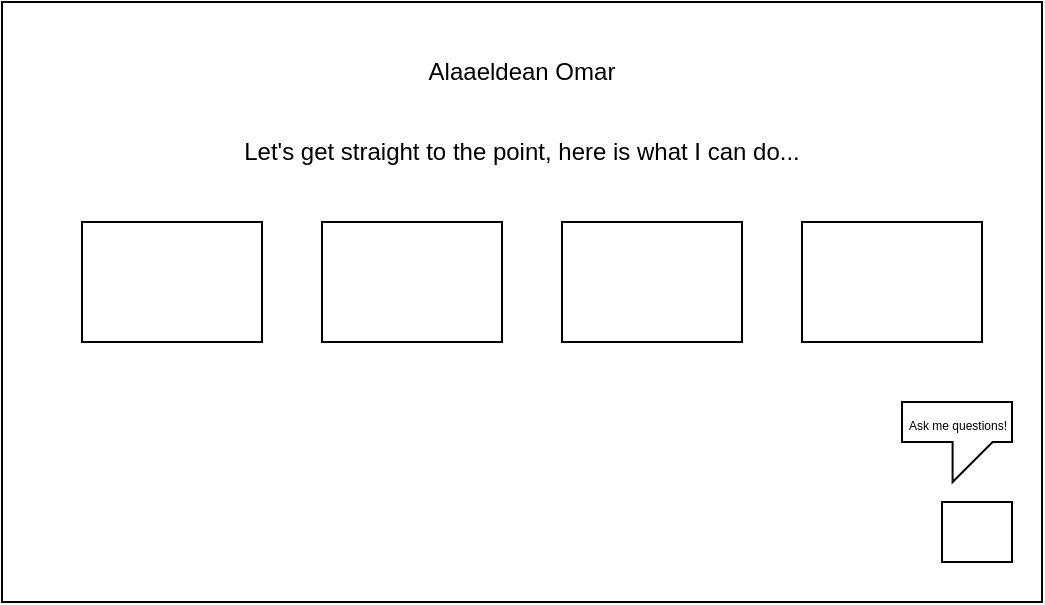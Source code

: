 <mxfile>
    <diagram id="bLgQrESDtdhqFGeig6bS" name="Page-1">
        <mxGraphModel dx="1643" dy="903" grid="1" gridSize="10" guides="1" tooltips="1" connect="1" arrows="1" fold="1" page="1" pageScale="1" pageWidth="850" pageHeight="1100" math="0" shadow="0">
            <root>
                <mxCell id="0"/>
                <mxCell id="1" parent="0"/>
                <mxCell id="5" value="" style="rounded=0;whiteSpace=wrap;html=1;" parent="1" vertex="1">
                    <mxGeometry x="50" y="40" width="520" height="300" as="geometry"/>
                </mxCell>
                <mxCell id="6" value="Alaaeldean Omar" style="text;html=1;strokeColor=none;fillColor=none;align=center;verticalAlign=middle;whiteSpace=wrap;rounded=0;" parent="1" vertex="1">
                    <mxGeometry x="260" y="60" width="100" height="30" as="geometry"/>
                </mxCell>
                <mxCell id="7" value="Let's get straight to the point, here is what I can do..." style="text;html=1;strokeColor=none;fillColor=none;align=center;verticalAlign=middle;whiteSpace=wrap;rounded=0;" vertex="1" parent="1">
                    <mxGeometry x="155" y="100" width="310" height="30" as="geometry"/>
                </mxCell>
                <mxCell id="8" value="" style="rounded=0;whiteSpace=wrap;html=1;" vertex="1" parent="1">
                    <mxGeometry x="90" y="150" width="90" height="60" as="geometry"/>
                </mxCell>
                <mxCell id="9" value="" style="rounded=0;whiteSpace=wrap;html=1;" vertex="1" parent="1">
                    <mxGeometry x="210" y="150" width="90" height="60" as="geometry"/>
                </mxCell>
                <mxCell id="10" value="" style="rounded=0;whiteSpace=wrap;html=1;" vertex="1" parent="1">
                    <mxGeometry x="330" y="150" width="90" height="60" as="geometry"/>
                </mxCell>
                <mxCell id="11" value="" style="rounded=0;whiteSpace=wrap;html=1;" vertex="1" parent="1">
                    <mxGeometry x="450" y="150" width="90" height="60" as="geometry"/>
                </mxCell>
                <mxCell id="12" value="" style="rounded=0;whiteSpace=wrap;html=1;" vertex="1" parent="1">
                    <mxGeometry x="520" y="290" width="35" height="30" as="geometry"/>
                </mxCell>
                <mxCell id="13" value="" style="shape=callout;whiteSpace=wrap;html=1;perimeter=calloutPerimeter;position2=0.46;size=20;position=0.46;" vertex="1" parent="1">
                    <mxGeometry x="500" y="240" width="55" height="40" as="geometry"/>
                </mxCell>
                <mxCell id="14" value="&lt;span style=&quot;font-size: 6px;&quot;&gt;Ask me questions!&lt;/span&gt;" style="text;html=1;strokeColor=none;fillColor=none;align=center;verticalAlign=middle;whiteSpace=wrap;rounded=0;" vertex="1" parent="1">
                    <mxGeometry x="492.5" y="230" width="70" height="40" as="geometry"/>
                </mxCell>
            </root>
        </mxGraphModel>
    </diagram>
</mxfile>